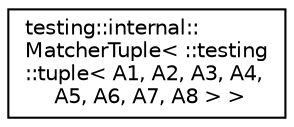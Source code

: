 digraph "Graphical Class Hierarchy"
{
  edge [fontname="Helvetica",fontsize="10",labelfontname="Helvetica",labelfontsize="10"];
  node [fontname="Helvetica",fontsize="10",shape=record];
  rankdir="LR";
  Node1 [label="testing::internal::\lMatcherTuple\< ::testing\l::tuple\< A1, A2, A3, A4,\l A5, A6, A7, A8 \> \>",height=0.2,width=0.4,color="black", fillcolor="white", style="filled",URL="$structtesting_1_1internal_1_1_matcher_tuple_3_01_1_1testing_1_1tuple_3_01_a1_00_01_a2_00_01_a3_0d8930d50f28e62c202d0bf6b34d01eac.html"];
}
